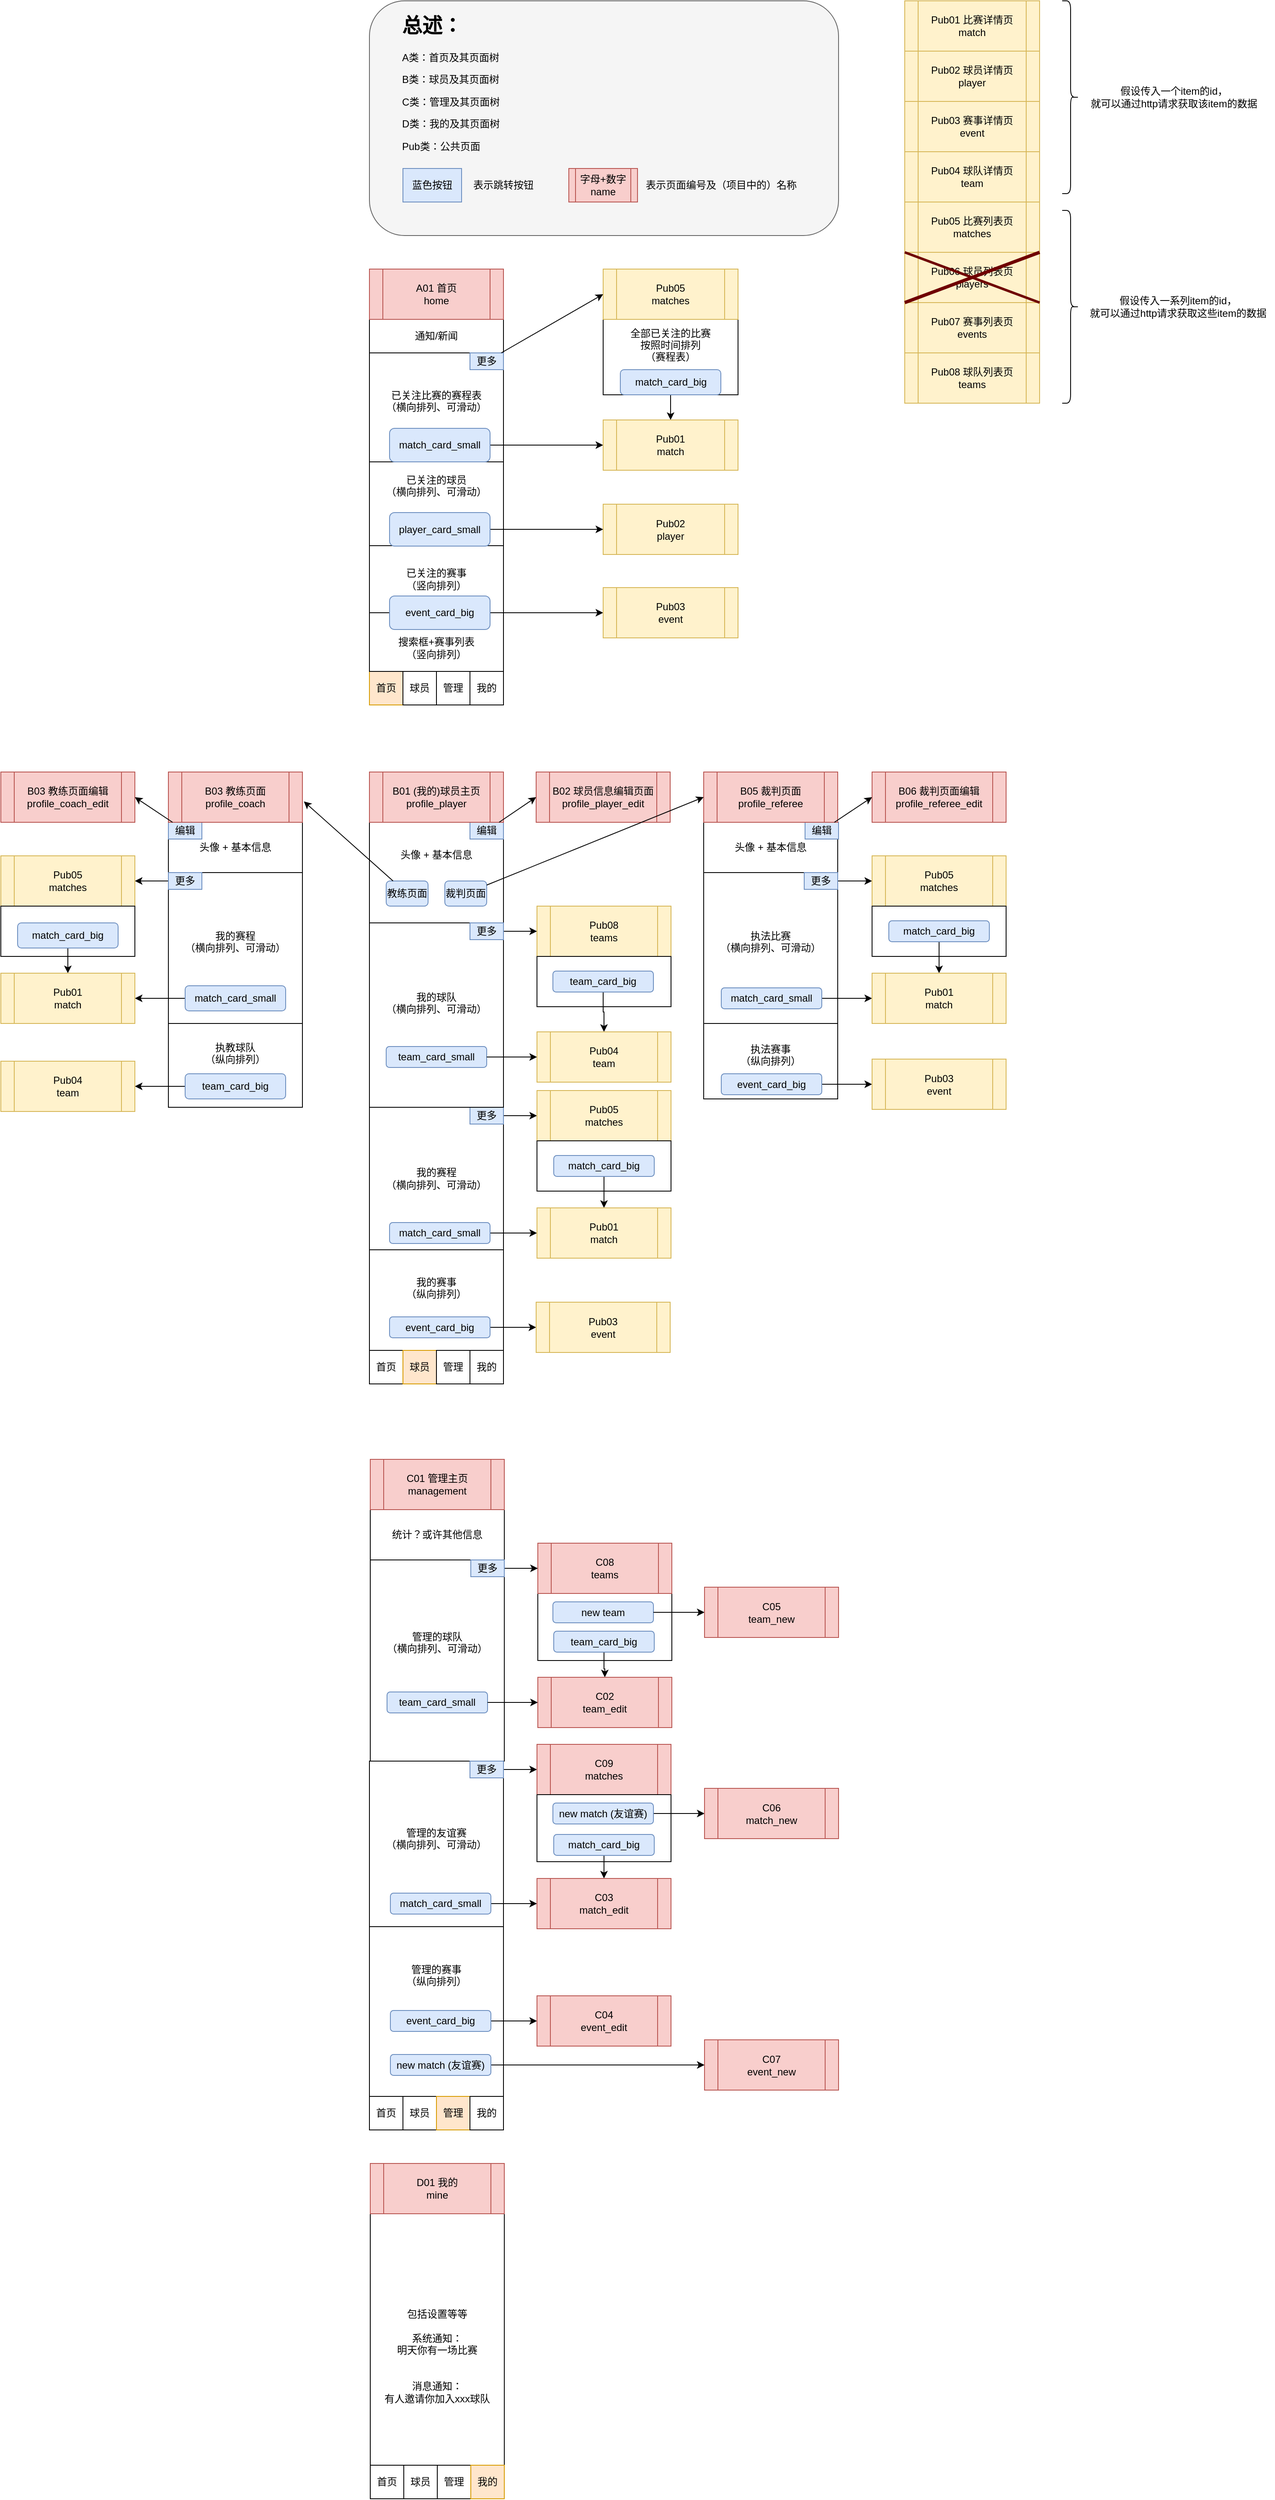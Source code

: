 <mxfile version="23.1.5" type="device">
  <diagram name="第 1 页" id="bRs-Yu05ukqLQXvmFO2j">
    <mxGraphModel dx="1782" dy="1886" grid="1" gridSize="10" guides="1" tooltips="1" connect="1" arrows="1" fold="1" page="1" pageScale="1" pageWidth="827" pageHeight="1169" math="0" shadow="0">
      <root>
        <mxCell id="0" />
        <mxCell id="1" parent="0" />
        <mxCell id="XkUp8fBl9SVcWvUChdZI-115" value="" style="rounded=0;whiteSpace=wrap;html=1;" parent="1" vertex="1">
          <mxGeometry x="201" y="1060" width="160" height="80" as="geometry" />
        </mxCell>
        <mxCell id="XkUp8fBl9SVcWvUChdZI-106" value="" style="rounded=0;whiteSpace=wrap;html=1;" parent="1" vertex="1">
          <mxGeometry y="200" width="160" height="60" as="geometry" />
        </mxCell>
        <mxCell id="XkUp8fBl9SVcWvUChdZI-30" value="" style="rounded=1;whiteSpace=wrap;html=1;fillColor=#f5f5f5;strokeColor=#666666;fontColor=#333333;" parent="1" vertex="1">
          <mxGeometry y="-840" width="560" height="280" as="geometry" />
        </mxCell>
        <mxCell id="w51F5SMFu8FCbX86xvPS-1" value="" style="rounded=0;whiteSpace=wrap;html=1;" parent="1" vertex="1">
          <mxGeometry y="-460" width="160" height="340" as="geometry" />
        </mxCell>
        <mxCell id="w51F5SMFu8FCbX86xvPS-2" value="通知/新闻" style="rounded=0;whiteSpace=wrap;html=1;" parent="1" vertex="1">
          <mxGeometry y="-460" width="160" height="40" as="geometry" />
        </mxCell>
        <mxCell id="w51F5SMFu8FCbX86xvPS-3" value="首页" style="rounded=0;whiteSpace=wrap;html=1;fillColor=#ffe6cc;strokeColor=#d79b00;" parent="1" vertex="1">
          <mxGeometry y="-40" width="40" height="40" as="geometry" />
        </mxCell>
        <mxCell id="w51F5SMFu8FCbX86xvPS-4" value="球员" style="rounded=0;whiteSpace=wrap;html=1;" parent="1" vertex="1">
          <mxGeometry x="40" y="-40" width="40" height="40" as="geometry" />
        </mxCell>
        <mxCell id="w51F5SMFu8FCbX86xvPS-5" value="管理" style="rounded=0;whiteSpace=wrap;html=1;" parent="1" vertex="1">
          <mxGeometry x="80" y="-40" width="40" height="40" as="geometry" />
        </mxCell>
        <mxCell id="w51F5SMFu8FCbX86xvPS-6" value="我的" style="rounded=0;whiteSpace=wrap;html=1;" parent="1" vertex="1">
          <mxGeometry x="120" y="-40" width="40" height="40" as="geometry" />
        </mxCell>
        <mxCell id="w51F5SMFu8FCbX86xvPS-8" value="包括设置等等&lt;br&gt;&lt;br&gt;系统通知：&lt;br&gt;明天你有一场比赛&lt;br&gt;&lt;br&gt;&lt;br&gt;消息通知：&lt;br&gt;有人邀请你加入xxx球队" style="rounded=0;whiteSpace=wrap;html=1;" parent="1" vertex="1">
          <mxGeometry x="1" y="1800" width="160" height="340" as="geometry" />
        </mxCell>
        <mxCell id="w51F5SMFu8FCbX86xvPS-9" value="首页" style="rounded=0;whiteSpace=wrap;html=1;" parent="1" vertex="1">
          <mxGeometry x="1" y="2100" width="40" height="40" as="geometry" />
        </mxCell>
        <mxCell id="w51F5SMFu8FCbX86xvPS-10" value="球员" style="rounded=0;whiteSpace=wrap;html=1;" parent="1" vertex="1">
          <mxGeometry x="41" y="2100" width="40" height="40" as="geometry" />
        </mxCell>
        <mxCell id="w51F5SMFu8FCbX86xvPS-12" value="管理" style="rounded=0;whiteSpace=wrap;html=1;" parent="1" vertex="1">
          <mxGeometry x="81" y="2100" width="40" height="40" as="geometry" />
        </mxCell>
        <mxCell id="w51F5SMFu8FCbX86xvPS-23" value="已关注比赛的赛程表&lt;br&gt;（横向排列、可滑动）&lt;br&gt;&lt;div&gt;&lt;br/&gt;&lt;/div&gt;" style="rounded=0;whiteSpace=wrap;html=1;" parent="1" vertex="1">
          <mxGeometry y="-420" width="160" height="130" as="geometry" />
        </mxCell>
        <mxCell id="w51F5SMFu8FCbX86xvPS-24" value="已关注的赛事&lt;br&gt;（竖向排列）" style="rounded=0;whiteSpace=wrap;html=1;" parent="1" vertex="1">
          <mxGeometry y="-190" width="160" height="80" as="geometry" />
        </mxCell>
        <mxCell id="w51F5SMFu8FCbX86xvPS-25" value="&lt;br&gt;搜索框+赛事列表&lt;br&gt;（竖向排列）" style="rounded=0;whiteSpace=wrap;html=1;" parent="1" vertex="1">
          <mxGeometry y="-110" width="160" height="70" as="geometry" />
        </mxCell>
        <mxCell id="w51F5SMFu8FCbX86xvPS-26" value="更多" style="text;html=1;align=center;verticalAlign=middle;whiteSpace=wrap;rounded=0;fillColor=#dae8fc;strokeColor=#6c8ebf;" parent="1" vertex="1">
          <mxGeometry x="120" y="-420" width="40" height="20" as="geometry" />
        </mxCell>
        <mxCell id="w51F5SMFu8FCbX86xvPS-29" value="全部已关注的比赛&lt;br&gt;按照时间排列&lt;br&gt;（赛程表）&lt;br&gt;&lt;br&gt;&lt;div&gt;&lt;br&gt;&lt;/div&gt;" style="rounded=0;whiteSpace=wrap;html=1;" parent="1" vertex="1">
          <mxGeometry x="279" y="-460" width="161" height="90" as="geometry" />
        </mxCell>
        <mxCell id="w51F5SMFu8FCbX86xvPS-43" value="头像 + 基本信息&lt;br&gt;&lt;br&gt;&lt;div&gt;&lt;br&gt;&lt;/div&gt;&lt;div&gt;&lt;br&gt;&lt;/div&gt;" style="rounded=0;whiteSpace=wrap;html=1;" parent="1" vertex="1">
          <mxGeometry y="140" width="160" height="120" as="geometry" />
        </mxCell>
        <mxCell id="w51F5SMFu8FCbX86xvPS-44" value="编辑" style="text;html=1;align=center;verticalAlign=middle;whiteSpace=wrap;rounded=0;fillColor=#dae8fc;strokeColor=#6c8ebf;" parent="1" vertex="1">
          <mxGeometry x="120" y="140" width="40" height="20" as="geometry" />
        </mxCell>
        <mxCell id="w51F5SMFu8FCbX86xvPS-49" value="我的赛事&lt;br&gt;（纵向排列）&lt;br&gt;&lt;br&gt;&lt;div&gt;&lt;br/&gt;&lt;/div&gt;" style="rounded=0;whiteSpace=wrap;html=1;" parent="1" vertex="1">
          <mxGeometry y="650" width="160" height="120" as="geometry" />
        </mxCell>
        <mxCell id="w51F5SMFu8FCbX86xvPS-66" value="教练页面" style="rounded=1;whiteSpace=wrap;html=1;fillColor=#dae8fc;strokeColor=#6c8ebf;" parent="1" vertex="1">
          <mxGeometry x="20" y="210" width="50" height="30" as="geometry" />
        </mxCell>
        <mxCell id="w51F5SMFu8FCbX86xvPS-67" value="裁判页面" style="rounded=1;whiteSpace=wrap;html=1;fillColor=#dae8fc;strokeColor=#6c8ebf;" parent="1" vertex="1">
          <mxGeometry x="90" y="210" width="50" height="30" as="geometry" />
        </mxCell>
        <mxCell id="w51F5SMFu8FCbX86xvPS-68" value="我的" style="rounded=0;whiteSpace=wrap;html=1;fillColor=#ffe6cc;strokeColor=#d79b00;" parent="1" vertex="1">
          <mxGeometry x="121" y="2100" width="40" height="40" as="geometry" />
        </mxCell>
        <mxCell id="w51F5SMFu8FCbX86xvPS-72" value="首页" style="rounded=0;whiteSpace=wrap;html=1;" parent="1" vertex="1">
          <mxGeometry y="770" width="40" height="40" as="geometry" />
        </mxCell>
        <mxCell id="w51F5SMFu8FCbX86xvPS-73" value="球员" style="rounded=0;whiteSpace=wrap;html=1;fillColor=#ffe6cc;strokeColor=#d79b00;" parent="1" vertex="1">
          <mxGeometry x="40" y="770" width="40" height="40" as="geometry" />
        </mxCell>
        <mxCell id="w51F5SMFu8FCbX86xvPS-74" value="管理" style="rounded=0;whiteSpace=wrap;html=1;" parent="1" vertex="1">
          <mxGeometry x="80" y="770" width="40" height="40" as="geometry" />
        </mxCell>
        <mxCell id="w51F5SMFu8FCbX86xvPS-75" value="我的" style="rounded=0;whiteSpace=wrap;html=1;" parent="1" vertex="1">
          <mxGeometry x="120" y="770" width="40" height="40" as="geometry" />
        </mxCell>
        <mxCell id="w51F5SMFu8FCbX86xvPS-79" value="头像 + 基本信息" style="rounded=0;whiteSpace=wrap;html=1;" parent="1" vertex="1">
          <mxGeometry x="-240" y="140" width="160" height="60" as="geometry" />
        </mxCell>
        <mxCell id="w51F5SMFu8FCbX86xvPS-80" value="编辑" style="text;html=1;align=center;verticalAlign=middle;whiteSpace=wrap;rounded=0;fillColor=#dae8fc;strokeColor=#6c8ebf;" parent="1" vertex="1">
          <mxGeometry x="-240" y="140" width="40" height="20" as="geometry" />
        </mxCell>
        <mxCell id="w51F5SMFu8FCbX86xvPS-81" value="执教球队&lt;br&gt;（纵向排列）&lt;br&gt;&lt;br&gt;&lt;div&gt;&lt;br/&gt;&lt;/div&gt;" style="rounded=0;whiteSpace=wrap;html=1;" parent="1" vertex="1">
          <mxGeometry x="-240" y="380" width="160" height="100" as="geometry" />
        </mxCell>
        <mxCell id="w51F5SMFu8FCbX86xvPS-83" value="头像 + 基本信息" style="rounded=0;whiteSpace=wrap;html=1;" parent="1" vertex="1">
          <mxGeometry x="399" y="140" width="160" height="60" as="geometry" />
        </mxCell>
        <mxCell id="w51F5SMFu8FCbX86xvPS-84" value="编辑" style="text;html=1;align=center;verticalAlign=middle;whiteSpace=wrap;rounded=0;fillColor=#dae8fc;strokeColor=#6c8ebf;" parent="1" vertex="1">
          <mxGeometry x="520" y="140" width="40" height="20" as="geometry" />
        </mxCell>
        <mxCell id="w51F5SMFu8FCbX86xvPS-85" value="执法比赛&lt;br&gt;（横向排列、可滑动）&lt;div&gt;&lt;br/&gt;&lt;/div&gt;" style="rounded=0;whiteSpace=wrap;html=1;" parent="1" vertex="1">
          <mxGeometry x="399" y="200" width="160" height="180" as="geometry" />
        </mxCell>
        <mxCell id="w51F5SMFu8FCbX86xvPS-87" value="执法赛事&lt;br&gt;（纵向排列）&lt;br&gt;&lt;div&gt;&lt;br/&gt;&lt;/div&gt;" style="rounded=0;whiteSpace=wrap;html=1;" parent="1" vertex="1">
          <mxGeometry x="399" y="380" width="160" height="90" as="geometry" />
        </mxCell>
        <mxCell id="w51F5SMFu8FCbX86xvPS-92" value="统计？或许其他信息" style="rounded=0;whiteSpace=wrap;html=1;" parent="1" vertex="1">
          <mxGeometry x="1" y="960" width="160" height="60" as="geometry" />
        </mxCell>
        <mxCell id="w51F5SMFu8FCbX86xvPS-101" value="已关注的球员&lt;br&gt;（横向排列、可滑动）&lt;br&gt;&lt;br&gt;&lt;br&gt;&lt;div&gt;&lt;br/&gt;&lt;/div&gt;" style="rounded=0;whiteSpace=wrap;html=1;" parent="1" vertex="1">
          <mxGeometry y="-290" width="160" height="100" as="geometry" />
        </mxCell>
        <mxCell id="XkUp8fBl9SVcWvUChdZI-1" value="A01 首页&lt;br&gt;home" style="shape=process;whiteSpace=wrap;html=1;backgroundOutline=1;fillColor=#f8cecc;strokeColor=#b85450;" parent="1" vertex="1">
          <mxGeometry y="-520" width="160" height="60" as="geometry" />
        </mxCell>
        <mxCell id="XkUp8fBl9SVcWvUChdZI-2" value="Pub05&lt;div&gt;matches&lt;/div&gt;" style="shape=process;whiteSpace=wrap;html=1;backgroundOutline=1;fillColor=#fff2cc;strokeColor=#d6b656;" parent="1" vertex="1">
          <mxGeometry x="279" y="-520" width="161" height="60" as="geometry" />
        </mxCell>
        <mxCell id="XkUp8fBl9SVcWvUChdZI-3" value="Pub02&lt;br&gt;player" style="shape=process;whiteSpace=wrap;html=1;backgroundOutline=1;fillColor=#fff2cc;strokeColor=#d6b656;" parent="1" vertex="1">
          <mxGeometry x="279" y="-239.5" width="161" height="60" as="geometry" />
        </mxCell>
        <mxCell id="XkUp8fBl9SVcWvUChdZI-6" value="&lt;h1&gt;总述：&lt;/h1&gt;&lt;p&gt;A类：首页及其页面树&lt;/p&gt;&lt;p&gt;B类：球员及其页面树&lt;/p&gt;&lt;p&gt;C类：管理及其页面树&lt;/p&gt;&lt;p&gt;D类：我的及其页面树&lt;/p&gt;&lt;p&gt;Pub类：公共页面&lt;/p&gt;&lt;p&gt;&lt;br&gt;&lt;/p&gt;&lt;p&gt;&amp;nbsp; &amp;nbsp; &amp;nbsp; &amp;nbsp; &amp;nbsp; &amp;nbsp; &amp;nbsp; &amp;nbsp; &amp;nbsp; &amp;nbsp; &amp;nbsp; &amp;nbsp;&lt;/p&gt;" style="text;html=1;spacing=5;spacingTop=-20;whiteSpace=wrap;overflow=hidden;rounded=0;" parent="1" vertex="1">
          <mxGeometry x="34" y="-830" width="190" height="180" as="geometry" />
        </mxCell>
        <mxCell id="XkUp8fBl9SVcWvUChdZI-8" value="" style="endArrow=classic;html=1;rounded=0;entryX=0;entryY=0.5;entryDx=0;entryDy=0;" parent="1" source="w51F5SMFu8FCbX86xvPS-26" target="XkUp8fBl9SVcWvUChdZI-2" edge="1">
          <mxGeometry width="50" height="50" relative="1" as="geometry">
            <mxPoint x="220" y="-420" as="sourcePoint" />
            <mxPoint x="270" y="-470" as="targetPoint" />
          </mxGeometry>
        </mxCell>
        <mxCell id="XkUp8fBl9SVcWvUChdZI-10" value="蓝色按钮" style="rounded=0;whiteSpace=wrap;html=1;fillColor=#dae8fc;strokeColor=#6c8ebf;" parent="1" vertex="1">
          <mxGeometry x="40" y="-640" width="70" height="40" as="geometry" />
        </mxCell>
        <mxCell id="XkUp8fBl9SVcWvUChdZI-11" value="" style="endArrow=classic;html=1;rounded=0;entryX=0;entryY=0.5;entryDx=0;entryDy=0;" parent="1" source="XkUp8fBl9SVcWvUChdZI-34" target="XkUp8fBl9SVcWvUChdZI-3" edge="1">
          <mxGeometry width="50" height="50" relative="1" as="geometry">
            <mxPoint x="148.5" y="-219.5" as="sourcePoint" />
            <mxPoint x="240" y="-250" as="targetPoint" />
          </mxGeometry>
        </mxCell>
        <mxCell id="XkUp8fBl9SVcWvUChdZI-12" value="字母+数字&lt;br&gt;name" style="shape=process;whiteSpace=wrap;html=1;backgroundOutline=1;fillColor=#f8cecc;strokeColor=#b85450;" parent="1" vertex="1">
          <mxGeometry x="238" y="-640" width="82" height="40" as="geometry" />
        </mxCell>
        <mxCell id="XkUp8fBl9SVcWvUChdZI-13" value="表示跳转按钮" style="text;html=1;align=center;verticalAlign=middle;whiteSpace=wrap;rounded=0;" parent="1" vertex="1">
          <mxGeometry x="110" y="-640" width="100" height="40" as="geometry" />
        </mxCell>
        <mxCell id="XkUp8fBl9SVcWvUChdZI-14" value="表示页面编号及（项目中的）名称" style="text;html=1;align=center;verticalAlign=middle;whiteSpace=wrap;rounded=0;" parent="1" vertex="1">
          <mxGeometry x="320" y="-640" width="200" height="40" as="geometry" />
        </mxCell>
        <mxCell id="XkUp8fBl9SVcWvUChdZI-16" value="B01 (我的)球员主页&lt;br&gt;profile_player" style="shape=process;whiteSpace=wrap;html=1;backgroundOutline=1;fillColor=#f8cecc;strokeColor=#b85450;" parent="1" vertex="1">
          <mxGeometry y="80" width="160" height="60" as="geometry" />
        </mxCell>
        <mxCell id="XkUp8fBl9SVcWvUChdZI-17" value="B02 球员信息编辑页面&lt;br&gt;profile_player_edit" style="shape=process;whiteSpace=wrap;html=1;backgroundOutline=1;fillColor=#f8cecc;strokeColor=#b85450;" parent="1" vertex="1">
          <mxGeometry x="199" y="80" width="160" height="60" as="geometry" />
        </mxCell>
        <mxCell id="XkUp8fBl9SVcWvUChdZI-18" value="B03 教练页面&lt;br&gt;profile_coach" style="shape=process;whiteSpace=wrap;html=1;backgroundOutline=1;fillColor=#f8cecc;strokeColor=#b85450;" parent="1" vertex="1">
          <mxGeometry x="-240" y="80" width="160" height="60" as="geometry" />
        </mxCell>
        <mxCell id="XkUp8fBl9SVcWvUChdZI-20" value="" style="endArrow=classic;html=1;rounded=0;entryX=1.011;entryY=0.585;entryDx=0;entryDy=0;entryPerimeter=0;" parent="1" source="w51F5SMFu8FCbX86xvPS-66" target="XkUp8fBl9SVcWvUChdZI-18" edge="1">
          <mxGeometry width="50" height="50" relative="1" as="geometry">
            <mxPoint x="-60" y="135" as="sourcePoint" />
            <mxPoint x="-10" y="85" as="targetPoint" />
          </mxGeometry>
        </mxCell>
        <mxCell id="XkUp8fBl9SVcWvUChdZI-21" value="B03 教练页面编辑&lt;br&gt;profile_coach_edit" style="shape=process;whiteSpace=wrap;html=1;backgroundOutline=1;fillColor=#f8cecc;strokeColor=#b85450;" parent="1" vertex="1">
          <mxGeometry x="-440" y="80" width="160" height="60" as="geometry" />
        </mxCell>
        <mxCell id="XkUp8fBl9SVcWvUChdZI-22" value="" style="endArrow=classic;html=1;rounded=0;entryX=1;entryY=0.5;entryDx=0;entryDy=0;" parent="1" source="w51F5SMFu8FCbX86xvPS-80" target="XkUp8fBl9SVcWvUChdZI-21" edge="1">
          <mxGeometry width="50" height="50" relative="1" as="geometry">
            <mxPoint x="-330" y="240" as="sourcePoint" />
            <mxPoint x="-280" y="190" as="targetPoint" />
          </mxGeometry>
        </mxCell>
        <mxCell id="XkUp8fBl9SVcWvUChdZI-23" value="" style="endArrow=classic;html=1;rounded=0;entryX=0;entryY=0.5;entryDx=0;entryDy=0;" parent="1" source="w51F5SMFu8FCbX86xvPS-44" target="XkUp8fBl9SVcWvUChdZI-17" edge="1">
          <mxGeometry width="50" height="50" relative="1" as="geometry">
            <mxPoint x="140" y="210" as="sourcePoint" />
            <mxPoint x="190" y="160" as="targetPoint" />
          </mxGeometry>
        </mxCell>
        <mxCell id="XkUp8fBl9SVcWvUChdZI-24" value="B05 裁判页面&lt;br&gt;profile_referee" style="shape=process;whiteSpace=wrap;html=1;backgroundOutline=1;fillColor=#f8cecc;strokeColor=#b85450;" parent="1" vertex="1">
          <mxGeometry x="399" y="80" width="160" height="60" as="geometry" />
        </mxCell>
        <mxCell id="XkUp8fBl9SVcWvUChdZI-25" value="" style="endArrow=classic;html=1;rounded=0;entryX=0;entryY=0.5;entryDx=0;entryDy=0;" parent="1" source="w51F5SMFu8FCbX86xvPS-67" target="XkUp8fBl9SVcWvUChdZI-24" edge="1">
          <mxGeometry width="50" height="50" relative="1" as="geometry">
            <mxPoint x="240" y="220" as="sourcePoint" />
            <mxPoint x="290" y="170" as="targetPoint" />
          </mxGeometry>
        </mxCell>
        <mxCell id="XkUp8fBl9SVcWvUChdZI-26" value="B06 裁判页面编辑&lt;br&gt;profile_referee_edit" style="shape=process;whiteSpace=wrap;html=1;backgroundOutline=1;fillColor=#f8cecc;strokeColor=#b85450;" parent="1" vertex="1">
          <mxGeometry x="600" y="80" width="160" height="60" as="geometry" />
        </mxCell>
        <mxCell id="XkUp8fBl9SVcWvUChdZI-27" value="" style="endArrow=classic;html=1;rounded=0;entryX=0;entryY=0.5;entryDx=0;entryDy=0;" parent="1" source="w51F5SMFu8FCbX86xvPS-84" target="XkUp8fBl9SVcWvUChdZI-26" edge="1">
          <mxGeometry width="50" height="50" relative="1" as="geometry">
            <mxPoint x="670" y="200" as="sourcePoint" />
            <mxPoint x="720" y="150" as="targetPoint" />
          </mxGeometry>
        </mxCell>
        <mxCell id="XkUp8fBl9SVcWvUChdZI-28" value="我的赛程&lt;br&gt;（横向排列、可滑动）&lt;br&gt;&lt;div&gt;&lt;br/&gt;&lt;/div&gt;" style="rounded=0;whiteSpace=wrap;html=1;" parent="1" vertex="1">
          <mxGeometry x="-240" y="200" width="160" height="180" as="geometry" />
        </mxCell>
        <mxCell id="XkUp8fBl9SVcWvUChdZI-80" style="edgeStyle=orthogonalEdgeStyle;rounded=0;orthogonalLoop=1;jettySize=auto;html=1;" parent="1" source="XkUp8fBl9SVcWvUChdZI-29" target="XkUp8fBl9SVcWvUChdZI-79" edge="1">
          <mxGeometry relative="1" as="geometry" />
        </mxCell>
        <mxCell id="XkUp8fBl9SVcWvUChdZI-29" value="更多" style="text;html=1;align=center;verticalAlign=middle;whiteSpace=wrap;rounded=0;fillColor=#dae8fc;strokeColor=#6c8ebf;" parent="1" vertex="1">
          <mxGeometry x="-240" y="200" width="40" height="20" as="geometry" />
        </mxCell>
        <mxCell id="XkUp8fBl9SVcWvUChdZI-36" style="edgeStyle=orthogonalEdgeStyle;rounded=0;orthogonalLoop=1;jettySize=auto;html=1;" parent="1" source="XkUp8fBl9SVcWvUChdZI-32" target="XkUp8fBl9SVcWvUChdZI-35" edge="1">
          <mxGeometry relative="1" as="geometry" />
        </mxCell>
        <mxCell id="XkUp8fBl9SVcWvUChdZI-32" value="match_card_small" style="rounded=1;whiteSpace=wrap;html=1;fillColor=#dae8fc;strokeColor=#6c8ebf;" parent="1" vertex="1">
          <mxGeometry x="24" y="-330" width="120" height="40" as="geometry" />
        </mxCell>
        <mxCell id="XkUp8fBl9SVcWvUChdZI-37" style="edgeStyle=orthogonalEdgeStyle;rounded=0;orthogonalLoop=1;jettySize=auto;html=1;" parent="1" source="XkUp8fBl9SVcWvUChdZI-33" target="XkUp8fBl9SVcWvUChdZI-35" edge="1">
          <mxGeometry relative="1" as="geometry">
            <Array as="points">
              <mxPoint x="360" y="-320" />
            </Array>
          </mxGeometry>
        </mxCell>
        <mxCell id="XkUp8fBl9SVcWvUChdZI-33" value="match_card_big" style="rounded=1;whiteSpace=wrap;html=1;fillColor=#dae8fc;strokeColor=#6c8ebf;" parent="1" vertex="1">
          <mxGeometry x="299.5" y="-400" width="120" height="30" as="geometry" />
        </mxCell>
        <mxCell id="XkUp8fBl9SVcWvUChdZI-34" value="player_card_small" style="rounded=1;whiteSpace=wrap;html=1;fillColor=#dae8fc;strokeColor=#6c8ebf;" parent="1" vertex="1">
          <mxGeometry x="24" y="-229.5" width="120" height="40" as="geometry" />
        </mxCell>
        <mxCell id="XkUp8fBl9SVcWvUChdZI-35" value="Pub01&lt;br&gt;match" style="shape=process;whiteSpace=wrap;html=1;backgroundOutline=1;fillColor=#fff2cc;strokeColor=#d6b656;" parent="1" vertex="1">
          <mxGeometry x="279" y="-340" width="161" height="60" as="geometry" />
        </mxCell>
        <mxCell id="XkUp8fBl9SVcWvUChdZI-40" style="edgeStyle=orthogonalEdgeStyle;rounded=0;orthogonalLoop=1;jettySize=auto;html=1;" parent="1" source="XkUp8fBl9SVcWvUChdZI-38" target="XkUp8fBl9SVcWvUChdZI-39" edge="1">
          <mxGeometry relative="1" as="geometry" />
        </mxCell>
        <mxCell id="XkUp8fBl9SVcWvUChdZI-38" value="event_card_big" style="rounded=1;whiteSpace=wrap;html=1;fillColor=#dae8fc;strokeColor=#6c8ebf;" parent="1" vertex="1">
          <mxGeometry x="24" y="-130" width="120" height="40" as="geometry" />
        </mxCell>
        <mxCell id="XkUp8fBl9SVcWvUChdZI-39" value="Pub03&lt;br&gt;event" style="shape=process;whiteSpace=wrap;html=1;backgroundOutline=1;fillColor=#fff2cc;strokeColor=#d6b656;" parent="1" vertex="1">
          <mxGeometry x="279" y="-140" width="161" height="60" as="geometry" />
        </mxCell>
        <mxCell id="XkUp8fBl9SVcWvUChdZI-87" style="edgeStyle=orthogonalEdgeStyle;rounded=0;orthogonalLoop=1;jettySize=auto;html=1;" parent="1" source="XkUp8fBl9SVcWvUChdZI-41" target="XkUp8fBl9SVcWvUChdZI-86" edge="1">
          <mxGeometry relative="1" as="geometry" />
        </mxCell>
        <mxCell id="XkUp8fBl9SVcWvUChdZI-41" value="team_card_big" style="rounded=1;whiteSpace=wrap;html=1;fillColor=#dae8fc;strokeColor=#6c8ebf;" parent="1" vertex="1">
          <mxGeometry x="-220" y="440" width="120" height="30" as="geometry" />
        </mxCell>
        <mxCell id="XkUp8fBl9SVcWvUChdZI-85" style="edgeStyle=orthogonalEdgeStyle;rounded=0;orthogonalLoop=1;jettySize=auto;html=1;" parent="1" source="XkUp8fBl9SVcWvUChdZI-43" target="XkUp8fBl9SVcWvUChdZI-83" edge="1">
          <mxGeometry relative="1" as="geometry" />
        </mxCell>
        <mxCell id="XkUp8fBl9SVcWvUChdZI-43" value="match_card_small" style="rounded=1;whiteSpace=wrap;html=1;fillColor=#dae8fc;strokeColor=#6c8ebf;" parent="1" vertex="1">
          <mxGeometry x="-220" y="335" width="120" height="30" as="geometry" />
        </mxCell>
        <mxCell id="XkUp8fBl9SVcWvUChdZI-44" value="Pub01 比赛详情页&lt;br&gt;match" style="shape=process;whiteSpace=wrap;html=1;backgroundOutline=1;fillColor=#fff2cc;strokeColor=#d6b656;" parent="1" vertex="1">
          <mxGeometry x="639" y="-840" width="161" height="60" as="geometry" />
        </mxCell>
        <mxCell id="XkUp8fBl9SVcWvUChdZI-45" value="Pub02 球员详情页&lt;br&gt;player" style="shape=process;whiteSpace=wrap;html=1;backgroundOutline=1;fillColor=#fff2cc;strokeColor=#d6b656;" parent="1" vertex="1">
          <mxGeometry x="639" y="-780" width="161" height="60" as="geometry" />
        </mxCell>
        <mxCell id="XkUp8fBl9SVcWvUChdZI-46" value="Pub03 赛事详情页&lt;br&gt;event" style="shape=process;whiteSpace=wrap;html=1;backgroundOutline=1;fillColor=#fff2cc;strokeColor=#d6b656;" parent="1" vertex="1">
          <mxGeometry x="639" y="-720" width="161" height="60" as="geometry" />
        </mxCell>
        <mxCell id="XkUp8fBl9SVcWvUChdZI-47" value="Pub05 比赛列表页&lt;div&gt;matches&lt;/div&gt;" style="shape=process;whiteSpace=wrap;html=1;backgroundOutline=1;fillColor=#fff2cc;strokeColor=#d6b656;" parent="1" vertex="1">
          <mxGeometry x="639" y="-600" width="161" height="60" as="geometry" />
        </mxCell>
        <mxCell id="XkUp8fBl9SVcWvUChdZI-48" value="Pub04 球队详情页&lt;br&gt;&lt;span style=&quot;background-color: initial;&quot;&gt;team&lt;/span&gt;" style="shape=process;whiteSpace=wrap;html=1;backgroundOutline=1;fillColor=#fff2cc;strokeColor=#d6b656;" parent="1" vertex="1">
          <mxGeometry x="639" y="-660" width="161" height="60" as="geometry" />
        </mxCell>
        <mxCell id="XkUp8fBl9SVcWvUChdZI-49" value="Pub06 球员列表页&lt;div&gt;players&lt;/div&gt;" style="shape=process;whiteSpace=wrap;html=1;backgroundOutline=1;fillColor=#fff2cc;strokeColor=#d6b656;" parent="1" vertex="1">
          <mxGeometry x="639" y="-540" width="161" height="60" as="geometry" />
        </mxCell>
        <mxCell id="XkUp8fBl9SVcWvUChdZI-50" value="Pub07 赛事列表页&lt;div&gt;events&lt;/div&gt;" style="shape=process;whiteSpace=wrap;html=1;backgroundOutline=1;fillColor=#fff2cc;strokeColor=#d6b656;" parent="1" vertex="1">
          <mxGeometry x="639" y="-480" width="161" height="60" as="geometry" />
        </mxCell>
        <mxCell id="XkUp8fBl9SVcWvUChdZI-51" value="Pub08 球队列表&lt;span style=&quot;background-color: initial;&quot;&gt;页&lt;/span&gt;&lt;br&gt;&lt;div&gt;teams&lt;/div&gt;" style="shape=process;whiteSpace=wrap;html=1;backgroundOutline=1;fillColor=#fff2cc;strokeColor=#d6b656;" parent="1" vertex="1">
          <mxGeometry x="639" y="-420" width="161" height="60" as="geometry" />
        </mxCell>
        <mxCell id="w51F5SMFu8FCbX86xvPS-47" value="我的赛程&lt;br&gt;（横向排列、可滑动）" style="rounded=0;whiteSpace=wrap;html=1;" parent="1" vertex="1">
          <mxGeometry y="480" width="160" height="170" as="geometry" />
        </mxCell>
        <mxCell id="XkUp8fBl9SVcWvUChdZI-69" style="edgeStyle=orthogonalEdgeStyle;rounded=0;orthogonalLoop=1;jettySize=auto;html=1;" parent="1" source="w51F5SMFu8FCbX86xvPS-50" target="XkUp8fBl9SVcWvUChdZI-68" edge="1">
          <mxGeometry relative="1" as="geometry" />
        </mxCell>
        <mxCell id="w51F5SMFu8FCbX86xvPS-50" value="更多" style="text;html=1;align=center;verticalAlign=middle;whiteSpace=wrap;rounded=0;fillColor=#dae8fc;strokeColor=#6c8ebf;" parent="1" vertex="1">
          <mxGeometry x="120" y="480" width="40" height="20" as="geometry" />
        </mxCell>
        <mxCell id="XkUp8fBl9SVcWvUChdZI-59" value="Pub08&lt;br&gt;teams" style="shape=process;whiteSpace=wrap;html=1;backgroundOutline=1;fillColor=#fff2cc;strokeColor=#d6b656;" parent="1" vertex="1">
          <mxGeometry x="200" y="240" width="160" height="60" as="geometry" />
        </mxCell>
        <mxCell id="XkUp8fBl9SVcWvUChdZI-60" value="" style="endArrow=classic;html=1;rounded=0;" parent="1" source="w51F5SMFu8FCbX86xvPS-48" target="XkUp8fBl9SVcWvUChdZI-59" edge="1">
          <mxGeometry width="50" height="50" relative="1" as="geometry">
            <mxPoint x="240" y="400" as="sourcePoint" />
            <mxPoint x="290" y="350" as="targetPoint" />
          </mxGeometry>
        </mxCell>
        <mxCell id="XkUp8fBl9SVcWvUChdZI-61" value="" style="rounded=0;whiteSpace=wrap;html=1;" parent="1" vertex="1">
          <mxGeometry x="200" y="300" width="160" height="60" as="geometry" />
        </mxCell>
        <mxCell id="XkUp8fBl9SVcWvUChdZI-66" style="edgeStyle=orthogonalEdgeStyle;rounded=0;orthogonalLoop=1;jettySize=auto;html=1;" parent="1" source="XkUp8fBl9SVcWvUChdZI-62" target="XkUp8fBl9SVcWvUChdZI-63" edge="1">
          <mxGeometry relative="1" as="geometry" />
        </mxCell>
        <mxCell id="XkUp8fBl9SVcWvUChdZI-62" value="team_card_big" style="rounded=1;whiteSpace=wrap;html=1;fillColor=#dae8fc;strokeColor=#6c8ebf;" parent="1" vertex="1">
          <mxGeometry x="219" y="317.5" width="120" height="25" as="geometry" />
        </mxCell>
        <mxCell id="w51F5SMFu8FCbX86xvPS-51" value="我的球队&lt;br&gt;（横向排列、可滑动）&lt;br&gt;&lt;br&gt;&lt;div&gt;&lt;br/&gt;&lt;/div&gt;" style="rounded=0;whiteSpace=wrap;html=1;" parent="1" vertex="1">
          <mxGeometry y="260" width="160" height="220" as="geometry" />
        </mxCell>
        <mxCell id="w51F5SMFu8FCbX86xvPS-48" value="更多" style="text;html=1;align=center;verticalAlign=middle;whiteSpace=wrap;rounded=0;fillColor=#dae8fc;strokeColor=#6c8ebf;" parent="1" vertex="1">
          <mxGeometry x="120" y="260" width="40" height="20" as="geometry" />
        </mxCell>
        <mxCell id="XkUp8fBl9SVcWvUChdZI-57" value="team_card_small" style="rounded=1;whiteSpace=wrap;html=1;fillColor=#dae8fc;strokeColor=#6c8ebf;" parent="1" vertex="1">
          <mxGeometry x="20" y="407.5" width="120" height="25" as="geometry" />
        </mxCell>
        <mxCell id="XkUp8fBl9SVcWvUChdZI-63" value="Pub04&lt;br&gt;team" style="shape=process;whiteSpace=wrap;html=1;backgroundOutline=1;fillColor=#fff2cc;strokeColor=#d6b656;" parent="1" vertex="1">
          <mxGeometry x="200" y="390" width="160" height="60" as="geometry" />
        </mxCell>
        <mxCell id="XkUp8fBl9SVcWvUChdZI-64" value="" style="endArrow=classic;html=1;rounded=0;exitX=1;exitY=0.5;exitDx=0;exitDy=0;entryX=0;entryY=0.5;entryDx=0;entryDy=0;" parent="1" source="XkUp8fBl9SVcWvUChdZI-57" target="XkUp8fBl9SVcWvUChdZI-63" edge="1">
          <mxGeometry width="50" height="50" relative="1" as="geometry">
            <mxPoint x="230" y="560" as="sourcePoint" />
            <mxPoint x="280" y="510" as="targetPoint" />
          </mxGeometry>
        </mxCell>
        <mxCell id="XkUp8fBl9SVcWvUChdZI-74" style="edgeStyle=orthogonalEdgeStyle;rounded=0;orthogonalLoop=1;jettySize=auto;html=1;" parent="1" source="XkUp8fBl9SVcWvUChdZI-67" target="XkUp8fBl9SVcWvUChdZI-72" edge="1">
          <mxGeometry relative="1" as="geometry" />
        </mxCell>
        <mxCell id="XkUp8fBl9SVcWvUChdZI-67" value="match_card_small" style="rounded=1;whiteSpace=wrap;html=1;fillColor=#dae8fc;strokeColor=#6c8ebf;" parent="1" vertex="1">
          <mxGeometry x="24" y="617.5" width="120" height="25" as="geometry" />
        </mxCell>
        <mxCell id="XkUp8fBl9SVcWvUChdZI-68" value="Pub05&lt;br&gt;matches" style="shape=process;whiteSpace=wrap;html=1;backgroundOutline=1;fillColor=#fff2cc;strokeColor=#d6b656;" parent="1" vertex="1">
          <mxGeometry x="200" y="460" width="160" height="60" as="geometry" />
        </mxCell>
        <mxCell id="XkUp8fBl9SVcWvUChdZI-70" value="" style="rounded=0;whiteSpace=wrap;html=1;" parent="1" vertex="1">
          <mxGeometry x="200" y="520" width="160" height="60" as="geometry" />
        </mxCell>
        <mxCell id="XkUp8fBl9SVcWvUChdZI-73" style="edgeStyle=orthogonalEdgeStyle;rounded=0;orthogonalLoop=1;jettySize=auto;html=1;" parent="1" source="XkUp8fBl9SVcWvUChdZI-71" target="XkUp8fBl9SVcWvUChdZI-72" edge="1">
          <mxGeometry relative="1" as="geometry" />
        </mxCell>
        <mxCell id="XkUp8fBl9SVcWvUChdZI-71" value="match_card_big" style="rounded=1;whiteSpace=wrap;html=1;fillColor=#dae8fc;strokeColor=#6c8ebf;" parent="1" vertex="1">
          <mxGeometry x="220" y="537.5" width="120" height="25" as="geometry" />
        </mxCell>
        <mxCell id="XkUp8fBl9SVcWvUChdZI-72" value="Pub01&lt;br&gt;match" style="shape=process;whiteSpace=wrap;html=1;backgroundOutline=1;fillColor=#fff2cc;strokeColor=#d6b656;" parent="1" vertex="1">
          <mxGeometry x="200" y="600" width="160" height="60" as="geometry" />
        </mxCell>
        <mxCell id="XkUp8fBl9SVcWvUChdZI-78" style="edgeStyle=orthogonalEdgeStyle;rounded=0;orthogonalLoop=1;jettySize=auto;html=1;" parent="1" source="XkUp8fBl9SVcWvUChdZI-75" target="XkUp8fBl9SVcWvUChdZI-77" edge="1">
          <mxGeometry relative="1" as="geometry" />
        </mxCell>
        <mxCell id="XkUp8fBl9SVcWvUChdZI-75" value="event_card_big" style="rounded=1;whiteSpace=wrap;html=1;fillColor=#dae8fc;strokeColor=#6c8ebf;" parent="1" vertex="1">
          <mxGeometry x="24" y="730" width="120" height="25" as="geometry" />
        </mxCell>
        <mxCell id="XkUp8fBl9SVcWvUChdZI-77" value="Pub03&lt;br&gt;event" style="shape=process;whiteSpace=wrap;html=1;backgroundOutline=1;fillColor=#fff2cc;strokeColor=#d6b656;" parent="1" vertex="1">
          <mxGeometry x="199" y="712.5" width="160" height="60" as="geometry" />
        </mxCell>
        <mxCell id="XkUp8fBl9SVcWvUChdZI-79" value="Pub05&lt;br&gt;matches" style="shape=process;whiteSpace=wrap;html=1;backgroundOutline=1;fillColor=#fff2cc;strokeColor=#d6b656;" parent="1" vertex="1">
          <mxGeometry x="-440" y="180" width="160" height="60" as="geometry" />
        </mxCell>
        <mxCell id="XkUp8fBl9SVcWvUChdZI-81" value="" style="rounded=0;whiteSpace=wrap;html=1;" parent="1" vertex="1">
          <mxGeometry x="-440" y="240" width="160" height="60" as="geometry" />
        </mxCell>
        <mxCell id="XkUp8fBl9SVcWvUChdZI-84" style="edgeStyle=orthogonalEdgeStyle;rounded=0;orthogonalLoop=1;jettySize=auto;html=1;" parent="1" source="XkUp8fBl9SVcWvUChdZI-82" target="XkUp8fBl9SVcWvUChdZI-83" edge="1">
          <mxGeometry relative="1" as="geometry" />
        </mxCell>
        <mxCell id="XkUp8fBl9SVcWvUChdZI-82" value="match_card_big" style="rounded=1;whiteSpace=wrap;html=1;fillColor=#dae8fc;strokeColor=#6c8ebf;" parent="1" vertex="1">
          <mxGeometry x="-420" y="260" width="120" height="30" as="geometry" />
        </mxCell>
        <mxCell id="XkUp8fBl9SVcWvUChdZI-83" value="Pub01&lt;br&gt;match" style="shape=process;whiteSpace=wrap;html=1;backgroundOutline=1;fillColor=#fff2cc;strokeColor=#d6b656;" parent="1" vertex="1">
          <mxGeometry x="-440" y="320" width="160" height="60" as="geometry" />
        </mxCell>
        <mxCell id="XkUp8fBl9SVcWvUChdZI-86" value="Pub04&lt;br&gt;team" style="shape=process;whiteSpace=wrap;html=1;backgroundOutline=1;fillColor=#fff2cc;strokeColor=#d6b656;" parent="1" vertex="1">
          <mxGeometry x="-440" y="425" width="160" height="60" as="geometry" />
        </mxCell>
        <mxCell id="XkUp8fBl9SVcWvUChdZI-108" style="edgeStyle=orthogonalEdgeStyle;rounded=0;orthogonalLoop=1;jettySize=auto;html=1;" parent="1" source="XkUp8fBl9SVcWvUChdZI-88" target="XkUp8fBl9SVcWvUChdZI-107" edge="1">
          <mxGeometry relative="1" as="geometry" />
        </mxCell>
        <mxCell id="XkUp8fBl9SVcWvUChdZI-88" value="event_card_big" style="rounded=1;whiteSpace=wrap;html=1;fillColor=#dae8fc;strokeColor=#6c8ebf;" parent="1" vertex="1">
          <mxGeometry x="420" y="440" width="120" height="25" as="geometry" />
        </mxCell>
        <mxCell id="XkUp8fBl9SVcWvUChdZI-105" style="edgeStyle=orthogonalEdgeStyle;rounded=0;orthogonalLoop=1;jettySize=auto;html=1;" parent="1" source="XkUp8fBl9SVcWvUChdZI-89" target="XkUp8fBl9SVcWvUChdZI-104" edge="1">
          <mxGeometry relative="1" as="geometry" />
        </mxCell>
        <mxCell id="XkUp8fBl9SVcWvUChdZI-89" value="match_card_small" style="rounded=1;whiteSpace=wrap;html=1;fillColor=#dae8fc;strokeColor=#6c8ebf;" parent="1" vertex="1">
          <mxGeometry x="420" y="337.5" width="120" height="25" as="geometry" />
        </mxCell>
        <mxCell id="XkUp8fBl9SVcWvUChdZI-94" style="edgeStyle=orthogonalEdgeStyle;rounded=0;orthogonalLoop=1;jettySize=auto;html=1;" parent="1" source="XkUp8fBl9SVcWvUChdZI-90" target="XkUp8fBl9SVcWvUChdZI-100" edge="1">
          <mxGeometry relative="1" as="geometry">
            <mxPoint x="600" y="210" as="targetPoint" />
          </mxGeometry>
        </mxCell>
        <mxCell id="XkUp8fBl9SVcWvUChdZI-90" value="更多" style="text;html=1;align=center;verticalAlign=middle;whiteSpace=wrap;rounded=0;fillColor=#dae8fc;strokeColor=#6c8ebf;" parent="1" vertex="1">
          <mxGeometry x="519" y="200" width="40" height="20" as="geometry" />
        </mxCell>
        <mxCell id="XkUp8fBl9SVcWvUChdZI-100" value="Pub05&lt;br&gt;matches" style="shape=process;whiteSpace=wrap;html=1;backgroundOutline=1;fillColor=#fff2cc;strokeColor=#d6b656;" parent="1" vertex="1">
          <mxGeometry x="600" y="180" width="160" height="60" as="geometry" />
        </mxCell>
        <mxCell id="XkUp8fBl9SVcWvUChdZI-101" value="" style="rounded=0;whiteSpace=wrap;html=1;" parent="1" vertex="1">
          <mxGeometry x="600" y="240" width="160" height="60" as="geometry" />
        </mxCell>
        <mxCell id="XkUp8fBl9SVcWvUChdZI-102" style="edgeStyle=orthogonalEdgeStyle;rounded=0;orthogonalLoop=1;jettySize=auto;html=1;" parent="1" source="XkUp8fBl9SVcWvUChdZI-103" target="XkUp8fBl9SVcWvUChdZI-104" edge="1">
          <mxGeometry relative="1" as="geometry" />
        </mxCell>
        <mxCell id="XkUp8fBl9SVcWvUChdZI-103" value="match_card_big" style="rounded=1;whiteSpace=wrap;html=1;fillColor=#dae8fc;strokeColor=#6c8ebf;" parent="1" vertex="1">
          <mxGeometry x="620" y="257.5" width="120" height="25" as="geometry" />
        </mxCell>
        <mxCell id="XkUp8fBl9SVcWvUChdZI-104" value="Pub01&lt;br&gt;match" style="shape=process;whiteSpace=wrap;html=1;backgroundOutline=1;fillColor=#fff2cc;strokeColor=#d6b656;" parent="1" vertex="1">
          <mxGeometry x="600" y="320" width="160" height="60" as="geometry" />
        </mxCell>
        <mxCell id="XkUp8fBl9SVcWvUChdZI-107" value="Pub03&lt;br&gt;event" style="shape=process;whiteSpace=wrap;html=1;backgroundOutline=1;fillColor=#fff2cc;strokeColor=#d6b656;" parent="1" vertex="1">
          <mxGeometry x="600" y="422.5" width="160" height="60" as="geometry" />
        </mxCell>
        <mxCell id="XkUp8fBl9SVcWvUChdZI-109" value="C01 管理主页&lt;br&gt;management" style="shape=process;whiteSpace=wrap;html=1;backgroundOutline=1;fillColor=#f8cecc;strokeColor=#b85450;" parent="1" vertex="1">
          <mxGeometry x="1" y="900" width="160" height="60" as="geometry" />
        </mxCell>
        <mxCell id="XkUp8fBl9SVcWvUChdZI-113" value="C08&lt;br&gt;teams" style="shape=process;whiteSpace=wrap;html=1;backgroundOutline=1;fillColor=#f8cecc;strokeColor=#b85450;" parent="1" vertex="1">
          <mxGeometry x="201" y="1000" width="160" height="60" as="geometry" />
        </mxCell>
        <mxCell id="XkUp8fBl9SVcWvUChdZI-114" value="" style="endArrow=classic;html=1;rounded=0;" parent="1" source="XkUp8fBl9SVcWvUChdZI-119" target="XkUp8fBl9SVcWvUChdZI-113" edge="1">
          <mxGeometry width="50" height="50" relative="1" as="geometry">
            <mxPoint x="241" y="1160" as="sourcePoint" />
            <mxPoint x="291" y="1110" as="targetPoint" />
          </mxGeometry>
        </mxCell>
        <mxCell id="XkUp8fBl9SVcWvUChdZI-116" style="edgeStyle=orthogonalEdgeStyle;rounded=0;orthogonalLoop=1;jettySize=auto;html=1;" parent="1" source="XkUp8fBl9SVcWvUChdZI-117" target="XkUp8fBl9SVcWvUChdZI-121" edge="1">
          <mxGeometry relative="1" as="geometry" />
        </mxCell>
        <mxCell id="XkUp8fBl9SVcWvUChdZI-117" value="team_card_big" style="rounded=1;whiteSpace=wrap;html=1;fillColor=#dae8fc;strokeColor=#6c8ebf;" parent="1" vertex="1">
          <mxGeometry x="220" y="1105" width="120" height="25" as="geometry" />
        </mxCell>
        <mxCell id="XkUp8fBl9SVcWvUChdZI-118" value="管理的球队&lt;br style=&quot;border-color: var(--border-color);&quot;&gt;（横向排列、可滑动）&lt;br&gt;&lt;div&gt;&lt;br&gt;&lt;/div&gt;&lt;div&gt;&lt;br&gt;&lt;/div&gt;&lt;div&gt;&lt;br&gt;&lt;/div&gt;" style="rounded=0;whiteSpace=wrap;html=1;" parent="1" vertex="1">
          <mxGeometry x="1" y="1020" width="160" height="240" as="geometry" />
        </mxCell>
        <mxCell id="XkUp8fBl9SVcWvUChdZI-119" value="更多" style="text;html=1;align=center;verticalAlign=middle;whiteSpace=wrap;rounded=0;fillColor=#dae8fc;strokeColor=#6c8ebf;" parent="1" vertex="1">
          <mxGeometry x="121" y="1020" width="40" height="20" as="geometry" />
        </mxCell>
        <mxCell id="XkUp8fBl9SVcWvUChdZI-120" value="team_card_small" style="rounded=1;whiteSpace=wrap;html=1;fillColor=#dae8fc;strokeColor=#6c8ebf;" parent="1" vertex="1">
          <mxGeometry x="21" y="1177.5" width="120" height="25" as="geometry" />
        </mxCell>
        <mxCell id="XkUp8fBl9SVcWvUChdZI-121" value="C02&lt;br&gt;team_edit" style="shape=process;whiteSpace=wrap;html=1;backgroundOutline=1;fillColor=#f8cecc;strokeColor=#b85450;" parent="1" vertex="1">
          <mxGeometry x="201" y="1160" width="160" height="60" as="geometry" />
        </mxCell>
        <mxCell id="XkUp8fBl9SVcWvUChdZI-122" value="" style="endArrow=classic;html=1;rounded=0;exitX=1;exitY=0.5;exitDx=0;exitDy=0;entryX=0;entryY=0.5;entryDx=0;entryDy=0;" parent="1" source="XkUp8fBl9SVcWvUChdZI-120" target="XkUp8fBl9SVcWvUChdZI-121" edge="1">
          <mxGeometry width="50" height="50" relative="1" as="geometry">
            <mxPoint x="231" y="1320" as="sourcePoint" />
            <mxPoint x="281" y="1270" as="targetPoint" />
          </mxGeometry>
        </mxCell>
        <mxCell id="XkUp8fBl9SVcWvUChdZI-123" value="管理的友谊赛&lt;br style=&quot;border-color: var(--border-color);&quot;&gt;（横向排列、可滑动）&lt;br&gt;&lt;div&gt;&lt;br/&gt;&lt;/div&gt;" style="rounded=0;whiteSpace=wrap;html=1;" parent="1" vertex="1">
          <mxGeometry y="1260" width="160" height="200" as="geometry" />
        </mxCell>
        <mxCell id="XkUp8fBl9SVcWvUChdZI-124" style="edgeStyle=orthogonalEdgeStyle;rounded=0;orthogonalLoop=1;jettySize=auto;html=1;" parent="1" source="XkUp8fBl9SVcWvUChdZI-125" target="XkUp8fBl9SVcWvUChdZI-128" edge="1">
          <mxGeometry relative="1" as="geometry" />
        </mxCell>
        <mxCell id="XkUp8fBl9SVcWvUChdZI-125" value="更多" style="text;html=1;align=center;verticalAlign=middle;whiteSpace=wrap;rounded=0;fillColor=#dae8fc;strokeColor=#6c8ebf;" parent="1" vertex="1">
          <mxGeometry x="120" y="1260" width="40" height="20" as="geometry" />
        </mxCell>
        <mxCell id="XkUp8fBl9SVcWvUChdZI-137" style="edgeStyle=orthogonalEdgeStyle;rounded=0;orthogonalLoop=1;jettySize=auto;html=1;" parent="1" source="XkUp8fBl9SVcWvUChdZI-127" target="XkUp8fBl9SVcWvUChdZI-132" edge="1">
          <mxGeometry relative="1" as="geometry" />
        </mxCell>
        <mxCell id="XkUp8fBl9SVcWvUChdZI-127" value="match_card_small" style="rounded=1;whiteSpace=wrap;html=1;fillColor=#dae8fc;strokeColor=#6c8ebf;" parent="1" vertex="1">
          <mxGeometry x="25" y="1417.5" width="120" height="25" as="geometry" />
        </mxCell>
        <mxCell id="XkUp8fBl9SVcWvUChdZI-128" value="C09&lt;br&gt;matches" style="shape=process;whiteSpace=wrap;html=1;backgroundOutline=1;fillColor=#f8cecc;strokeColor=#b85450;" parent="1" vertex="1">
          <mxGeometry x="200" y="1240" width="160" height="60" as="geometry" />
        </mxCell>
        <mxCell id="XkUp8fBl9SVcWvUChdZI-129" value="" style="rounded=0;whiteSpace=wrap;html=1;" parent="1" vertex="1">
          <mxGeometry x="200" y="1300" width="160" height="80" as="geometry" />
        </mxCell>
        <mxCell id="XkUp8fBl9SVcWvUChdZI-130" style="edgeStyle=orthogonalEdgeStyle;rounded=0;orthogonalLoop=1;jettySize=auto;html=1;" parent="1" source="XkUp8fBl9SVcWvUChdZI-131" target="XkUp8fBl9SVcWvUChdZI-132" edge="1">
          <mxGeometry relative="1" as="geometry" />
        </mxCell>
        <mxCell id="XkUp8fBl9SVcWvUChdZI-131" value="match_card_big" style="rounded=1;whiteSpace=wrap;html=1;fillColor=#dae8fc;strokeColor=#6c8ebf;" parent="1" vertex="1">
          <mxGeometry x="220" y="1347.5" width="120" height="25" as="geometry" />
        </mxCell>
        <mxCell id="XkUp8fBl9SVcWvUChdZI-132" value="C03&lt;br&gt;match_edit" style="shape=process;whiteSpace=wrap;html=1;backgroundOutline=1;fillColor=#f8cecc;strokeColor=#b85450;" parent="1" vertex="1">
          <mxGeometry x="200" y="1400" width="160" height="60" as="geometry" />
        </mxCell>
        <mxCell id="XkUp8fBl9SVcWvUChdZI-133" value="管理的赛事&lt;br style=&quot;border-color: var(--border-color);&quot;&gt;（纵向排列）&lt;br&gt;&lt;div&gt;&lt;br&gt;&lt;/div&gt;&lt;div&gt;&lt;br&gt;&lt;/div&gt;&lt;div&gt;&lt;br&gt;&lt;/div&gt;&lt;div&gt;&lt;br&gt;&lt;/div&gt;&lt;div&gt;&lt;br&gt;&lt;/div&gt;&lt;div&gt;&lt;br&gt;&lt;/div&gt;" style="rounded=0;whiteSpace=wrap;html=1;" parent="1" vertex="1">
          <mxGeometry y="1457.5" width="160" height="202.5" as="geometry" />
        </mxCell>
        <mxCell id="XkUp8fBl9SVcWvUChdZI-134" style="edgeStyle=orthogonalEdgeStyle;rounded=0;orthogonalLoop=1;jettySize=auto;html=1;" parent="1" source="XkUp8fBl9SVcWvUChdZI-135" target="XkUp8fBl9SVcWvUChdZI-136" edge="1">
          <mxGeometry relative="1" as="geometry" />
        </mxCell>
        <mxCell id="XkUp8fBl9SVcWvUChdZI-135" value="event_card_big" style="rounded=1;whiteSpace=wrap;html=1;fillColor=#dae8fc;strokeColor=#6c8ebf;" parent="1" vertex="1">
          <mxGeometry x="25" y="1557.5" width="120" height="25" as="geometry" />
        </mxCell>
        <mxCell id="XkUp8fBl9SVcWvUChdZI-136" value="C04&lt;br&gt;event_edit" style="shape=process;whiteSpace=wrap;html=1;backgroundOutline=1;fillColor=#f8cecc;strokeColor=#b85450;" parent="1" vertex="1">
          <mxGeometry x="200" y="1540" width="160" height="60" as="geometry" />
        </mxCell>
        <mxCell id="XkUp8fBl9SVcWvUChdZI-138" value="" style="group" parent="1" vertex="1" connectable="0">
          <mxGeometry y="1660" width="160" height="40" as="geometry" />
        </mxCell>
        <mxCell id="w51F5SMFu8FCbX86xvPS-19" value="首页" style="rounded=0;whiteSpace=wrap;html=1;" parent="XkUp8fBl9SVcWvUChdZI-138" vertex="1">
          <mxGeometry width="40" height="40" as="geometry" />
        </mxCell>
        <mxCell id="w51F5SMFu8FCbX86xvPS-20" value="球员" style="rounded=0;whiteSpace=wrap;html=1;" parent="XkUp8fBl9SVcWvUChdZI-138" vertex="1">
          <mxGeometry x="40" width="40" height="40" as="geometry" />
        </mxCell>
        <mxCell id="w51F5SMFu8FCbX86xvPS-21" value="管理" style="rounded=0;whiteSpace=wrap;html=1;fillColor=#ffe6cc;strokeColor=#d79b00;" parent="XkUp8fBl9SVcWvUChdZI-138" vertex="1">
          <mxGeometry x="80" width="40" height="40" as="geometry" />
        </mxCell>
        <mxCell id="w51F5SMFu8FCbX86xvPS-22" value="我的" style="rounded=0;whiteSpace=wrap;html=1;" parent="XkUp8fBl9SVcWvUChdZI-138" vertex="1">
          <mxGeometry x="120" width="40" height="40" as="geometry" />
        </mxCell>
        <mxCell id="XkUp8fBl9SVcWvUChdZI-139" value="new team" style="rounded=1;whiteSpace=wrap;html=1;fillColor=#dae8fc;strokeColor=#6c8ebf;" parent="1" vertex="1">
          <mxGeometry x="219" y="1070" width="120" height="25" as="geometry" />
        </mxCell>
        <mxCell id="XkUp8fBl9SVcWvUChdZI-142" style="edgeStyle=orthogonalEdgeStyle;rounded=0;orthogonalLoop=1;jettySize=auto;html=1;" parent="1" source="XkUp8fBl9SVcWvUChdZI-139" target="XkUp8fBl9SVcWvUChdZI-140" edge="1">
          <mxGeometry relative="1" as="geometry">
            <mxPoint x="401" y="1160" as="targetPoint" />
          </mxGeometry>
        </mxCell>
        <mxCell id="XkUp8fBl9SVcWvUChdZI-140" value="C05&lt;br&gt;team_new" style="shape=process;whiteSpace=wrap;html=1;backgroundOutline=1;fillColor=#f8cecc;strokeColor=#b85450;" parent="1" vertex="1">
          <mxGeometry x="400" y="1052.5" width="160" height="60" as="geometry" />
        </mxCell>
        <mxCell id="XkUp8fBl9SVcWvUChdZI-144" style="edgeStyle=orthogonalEdgeStyle;rounded=0;orthogonalLoop=1;jettySize=auto;html=1;" parent="1" source="XkUp8fBl9SVcWvUChdZI-143" target="XkUp8fBl9SVcWvUChdZI-145" edge="1">
          <mxGeometry relative="1" as="geometry">
            <mxPoint x="421" y="1322.5" as="targetPoint" />
          </mxGeometry>
        </mxCell>
        <mxCell id="XkUp8fBl9SVcWvUChdZI-143" value="new match (友谊赛)" style="rounded=1;whiteSpace=wrap;html=1;fillColor=#dae8fc;strokeColor=#6c8ebf;" parent="1" vertex="1">
          <mxGeometry x="219" y="1310" width="120" height="25" as="geometry" />
        </mxCell>
        <mxCell id="XkUp8fBl9SVcWvUChdZI-145" value="C06&lt;br&gt;match_new" style="shape=process;whiteSpace=wrap;html=1;backgroundOutline=1;fillColor=#f8cecc;strokeColor=#b85450;" parent="1" vertex="1">
          <mxGeometry x="400" y="1292.5" width="160" height="60" as="geometry" />
        </mxCell>
        <mxCell id="XkUp8fBl9SVcWvUChdZI-146" value="C07&lt;br&gt;event_new" style="shape=process;whiteSpace=wrap;html=1;backgroundOutline=1;fillColor=#f8cecc;strokeColor=#b85450;" parent="1" vertex="1">
          <mxGeometry x="400" y="1592.5" width="160" height="60" as="geometry" />
        </mxCell>
        <mxCell id="XkUp8fBl9SVcWvUChdZI-148" style="edgeStyle=orthogonalEdgeStyle;rounded=0;orthogonalLoop=1;jettySize=auto;html=1;" parent="1" source="XkUp8fBl9SVcWvUChdZI-147" target="XkUp8fBl9SVcWvUChdZI-146" edge="1">
          <mxGeometry relative="1" as="geometry" />
        </mxCell>
        <mxCell id="XkUp8fBl9SVcWvUChdZI-147" value="new match (友谊赛)" style="rounded=1;whiteSpace=wrap;html=1;fillColor=#dae8fc;strokeColor=#6c8ebf;" parent="1" vertex="1">
          <mxGeometry x="25" y="1610" width="120" height="25" as="geometry" />
        </mxCell>
        <mxCell id="XkUp8fBl9SVcWvUChdZI-149" value="" style="shape=curlyBracket;whiteSpace=wrap;html=1;rounded=1;flipH=1;labelPosition=right;verticalLabelPosition=middle;align=left;verticalAlign=middle;" parent="1" vertex="1">
          <mxGeometry x="827" y="-840" width="20" height="230" as="geometry" />
        </mxCell>
        <mxCell id="XkUp8fBl9SVcWvUChdZI-150" value="" style="shape=curlyBracket;whiteSpace=wrap;html=1;rounded=1;flipH=1;labelPosition=right;verticalLabelPosition=middle;align=left;verticalAlign=middle;" parent="1" vertex="1">
          <mxGeometry x="827" y="-590" width="20" height="230" as="geometry" />
        </mxCell>
        <mxCell id="XkUp8fBl9SVcWvUChdZI-151" value="假设传入一个item的id，&lt;br&gt;就可以通过http请求获取该item的数据" style="text;html=1;align=center;verticalAlign=middle;resizable=0;points=[];autosize=1;strokeColor=none;fillColor=none;" parent="1" vertex="1">
          <mxGeometry x="850" y="-745" width="220" height="40" as="geometry" />
        </mxCell>
        <mxCell id="XkUp8fBl9SVcWvUChdZI-152" value="假设传入一系列item的id，&lt;br&gt;就可以通过http请求获取这些item的数据" style="text;html=1;align=center;verticalAlign=middle;resizable=0;points=[];autosize=1;strokeColor=none;fillColor=none;" parent="1" vertex="1">
          <mxGeometry x="850" y="-495" width="230" height="40" as="geometry" />
        </mxCell>
        <mxCell id="XkUp8fBl9SVcWvUChdZI-153" value="D01 我的&lt;br&gt;mine" style="shape=process;whiteSpace=wrap;html=1;backgroundOutline=1;fillColor=#f8cecc;strokeColor=#b85450;" parent="1" vertex="1">
          <mxGeometry x="1" y="1740" width="160" height="60" as="geometry" />
        </mxCell>
        <mxCell id="E_zChNZTgRhNoGyRf9_D-2" value="" style="endArrow=none;html=1;rounded=0;entryX=1;entryY=0;entryDx=0;entryDy=0;exitX=0;exitY=0;exitDx=0;exitDy=0;strokeWidth=4;fillColor=#a20025;strokeColor=#6F0000;" edge="1" parent="1" source="XkUp8fBl9SVcWvUChdZI-50" target="XkUp8fBl9SVcWvUChdZI-49">
          <mxGeometry width="50" height="50" relative="1" as="geometry">
            <mxPoint x="540" y="-450" as="sourcePoint" />
            <mxPoint x="590" y="-500" as="targetPoint" />
          </mxGeometry>
        </mxCell>
        <mxCell id="E_zChNZTgRhNoGyRf9_D-3" value="" style="endArrow=none;html=1;rounded=0;entryX=1;entryY=1;entryDx=0;entryDy=0;exitX=0;exitY=0;exitDx=0;exitDy=0;fillColor=#a20025;strokeColor=#6F0000;strokeWidth=3;" edge="1" parent="1" source="XkUp8fBl9SVcWvUChdZI-49" target="XkUp8fBl9SVcWvUChdZI-49">
          <mxGeometry width="50" height="50" relative="1" as="geometry">
            <mxPoint x="649" y="-470" as="sourcePoint" />
            <mxPoint x="810" y="-530" as="targetPoint" />
          </mxGeometry>
        </mxCell>
      </root>
    </mxGraphModel>
  </diagram>
</mxfile>
